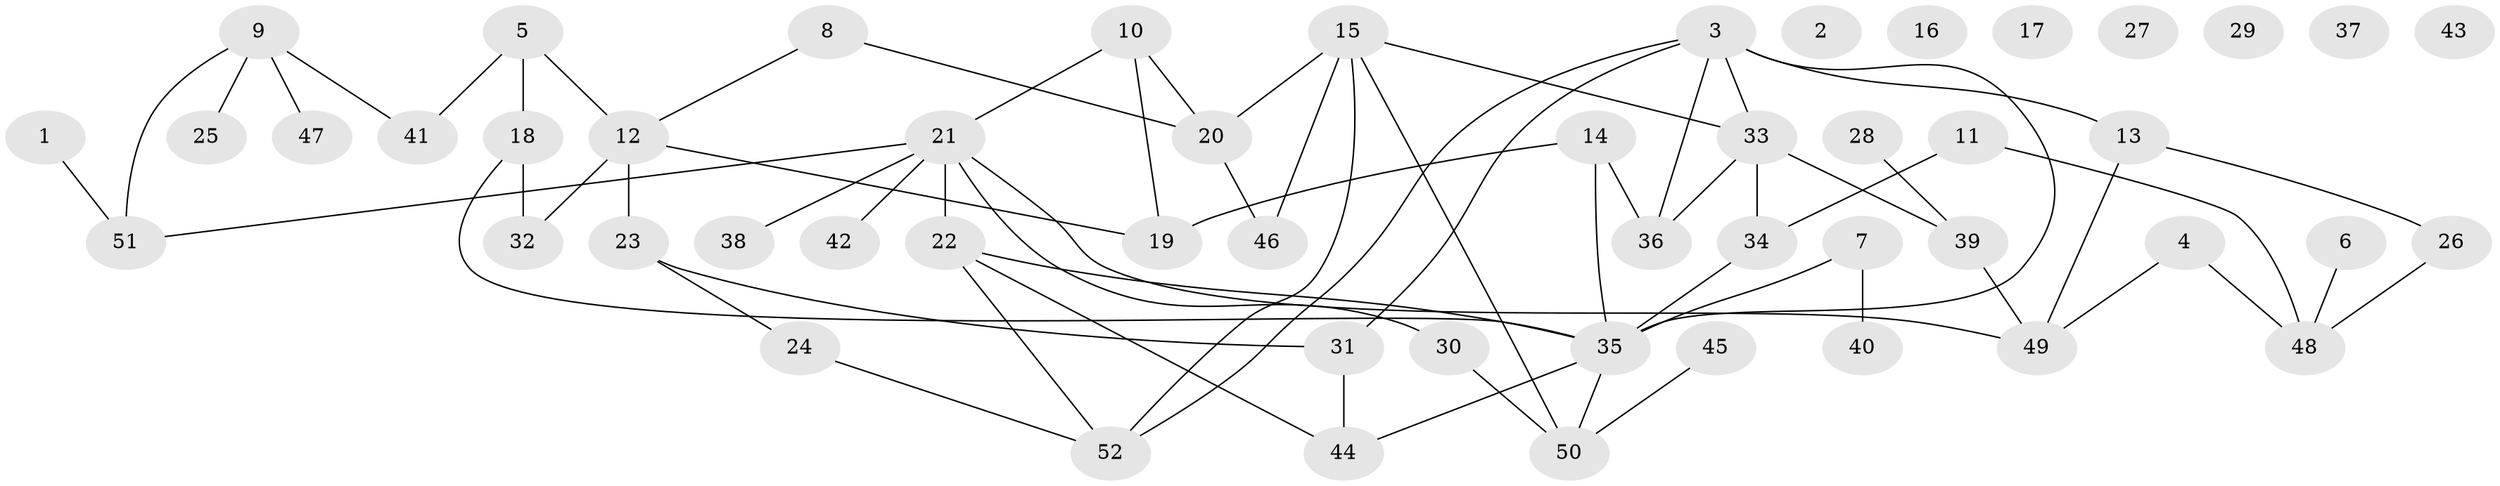 // coarse degree distribution, {4: 0.2222222222222222, 6: 0.1111111111111111, 1: 0.1111111111111111, 5: 0.1111111111111111, 2: 0.4444444444444444}
// Generated by graph-tools (version 1.1) at 2025/48/03/04/25 22:48:27]
// undirected, 52 vertices, 66 edges
graph export_dot {
  node [color=gray90,style=filled];
  1;
  2;
  3;
  4;
  5;
  6;
  7;
  8;
  9;
  10;
  11;
  12;
  13;
  14;
  15;
  16;
  17;
  18;
  19;
  20;
  21;
  22;
  23;
  24;
  25;
  26;
  27;
  28;
  29;
  30;
  31;
  32;
  33;
  34;
  35;
  36;
  37;
  38;
  39;
  40;
  41;
  42;
  43;
  44;
  45;
  46;
  47;
  48;
  49;
  50;
  51;
  52;
  1 -- 51;
  3 -- 13;
  3 -- 31;
  3 -- 33;
  3 -- 35;
  3 -- 36;
  3 -- 52;
  4 -- 48;
  4 -- 49;
  5 -- 12;
  5 -- 18;
  5 -- 41;
  6 -- 48;
  7 -- 35;
  7 -- 40;
  8 -- 12;
  8 -- 20;
  9 -- 25;
  9 -- 41;
  9 -- 47;
  9 -- 51;
  10 -- 19;
  10 -- 20;
  10 -- 21;
  11 -- 34;
  11 -- 48;
  12 -- 19;
  12 -- 23;
  12 -- 32;
  13 -- 26;
  13 -- 49;
  14 -- 19;
  14 -- 35;
  14 -- 36;
  15 -- 20;
  15 -- 33;
  15 -- 46;
  15 -- 50;
  15 -- 52;
  18 -- 32;
  18 -- 35;
  20 -- 46;
  21 -- 22;
  21 -- 30;
  21 -- 38;
  21 -- 42;
  21 -- 49;
  21 -- 51;
  22 -- 35;
  22 -- 44;
  22 -- 52;
  23 -- 24;
  23 -- 31;
  24 -- 52;
  26 -- 48;
  28 -- 39;
  30 -- 50;
  31 -- 44;
  33 -- 34;
  33 -- 36;
  33 -- 39;
  34 -- 35;
  35 -- 44;
  35 -- 50;
  39 -- 49;
  45 -- 50;
}
